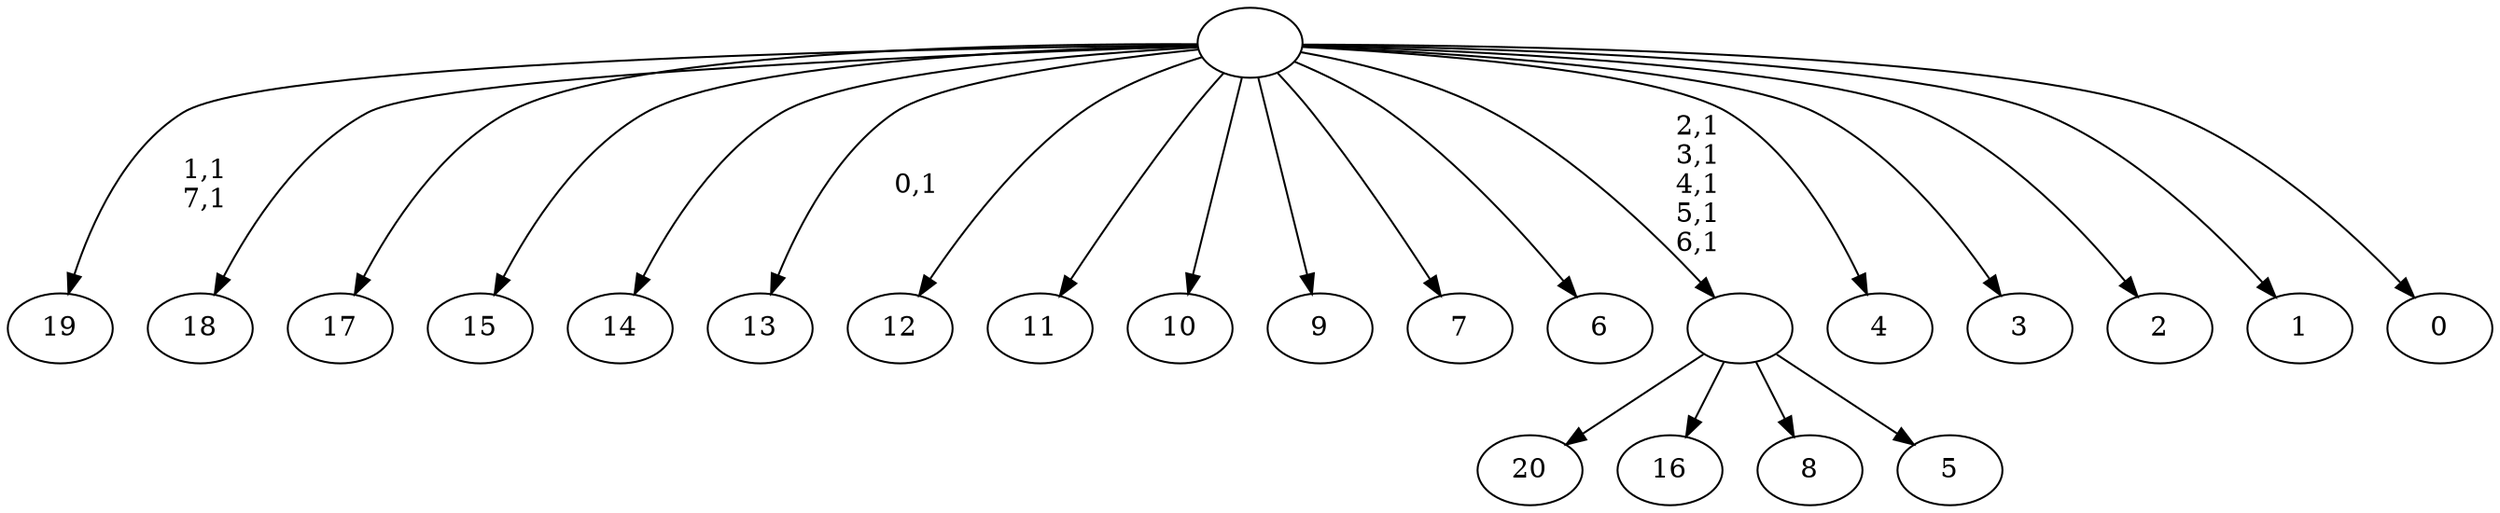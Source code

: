 digraph T {
	29 [label="20"]
	28 [label="19"]
	25 [label="18"]
	24 [label="17"]
	23 [label="16"]
	22 [label="15"]
	21 [label="14"]
	20 [label="13"]
	18 [label="12"]
	17 [label="11"]
	16 [label="10"]
	15 [label="9"]
	14 [label="8"]
	13 [label="7"]
	12 [label="6"]
	11 [label="5"]
	10 [label=""]
	5 [label="4"]
	4 [label="3"]
	3 [label="2"]
	2 [label="1"]
	1 [label="0"]
	0 [label=""]
	10 -> 29 [label=""]
	10 -> 23 [label=""]
	10 -> 14 [label=""]
	10 -> 11 [label=""]
	0 -> 10 [label="2,1\n3,1\n4,1\n5,1\n6,1"]
	0 -> 20 [label="0,1"]
	0 -> 28 [label="1,1\n7,1"]
	0 -> 25 [label=""]
	0 -> 24 [label=""]
	0 -> 22 [label=""]
	0 -> 21 [label=""]
	0 -> 18 [label=""]
	0 -> 17 [label=""]
	0 -> 16 [label=""]
	0 -> 15 [label=""]
	0 -> 13 [label=""]
	0 -> 12 [label=""]
	0 -> 5 [label=""]
	0 -> 4 [label=""]
	0 -> 3 [label=""]
	0 -> 2 [label=""]
	0 -> 1 [label=""]
}
